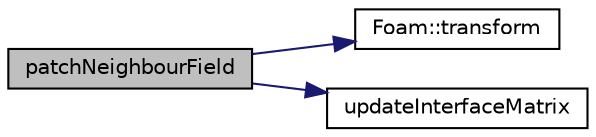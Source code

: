 digraph "patchNeighbourField"
{
  bgcolor="transparent";
  edge [fontname="Helvetica",fontsize="10",labelfontname="Helvetica",labelfontsize="10"];
  node [fontname="Helvetica",fontsize="10",shape=record];
  rankdir="LR";
  Node31 [label="patchNeighbourField",height=0.2,width=0.4,color="black", fillcolor="grey75", style="filled", fontcolor="black"];
  Node31 -> Node32 [color="midnightblue",fontsize="10",style="solid",fontname="Helvetica"];
  Node32 [label="Foam::transform",height=0.2,width=0.4,color="black",URL="$a21851.html#a919915170941701c1223291531ad010c"];
  Node31 -> Node33 [color="midnightblue",fontsize="10",style="solid",fontname="Helvetica"];
  Node33 [label="updateInterfaceMatrix",height=0.2,width=0.4,color="black",URL="$a22825.html#a4144bb27e8739ab5a673b3da1e245e17",tooltip="Update result field based on interface functionality. "];
}
